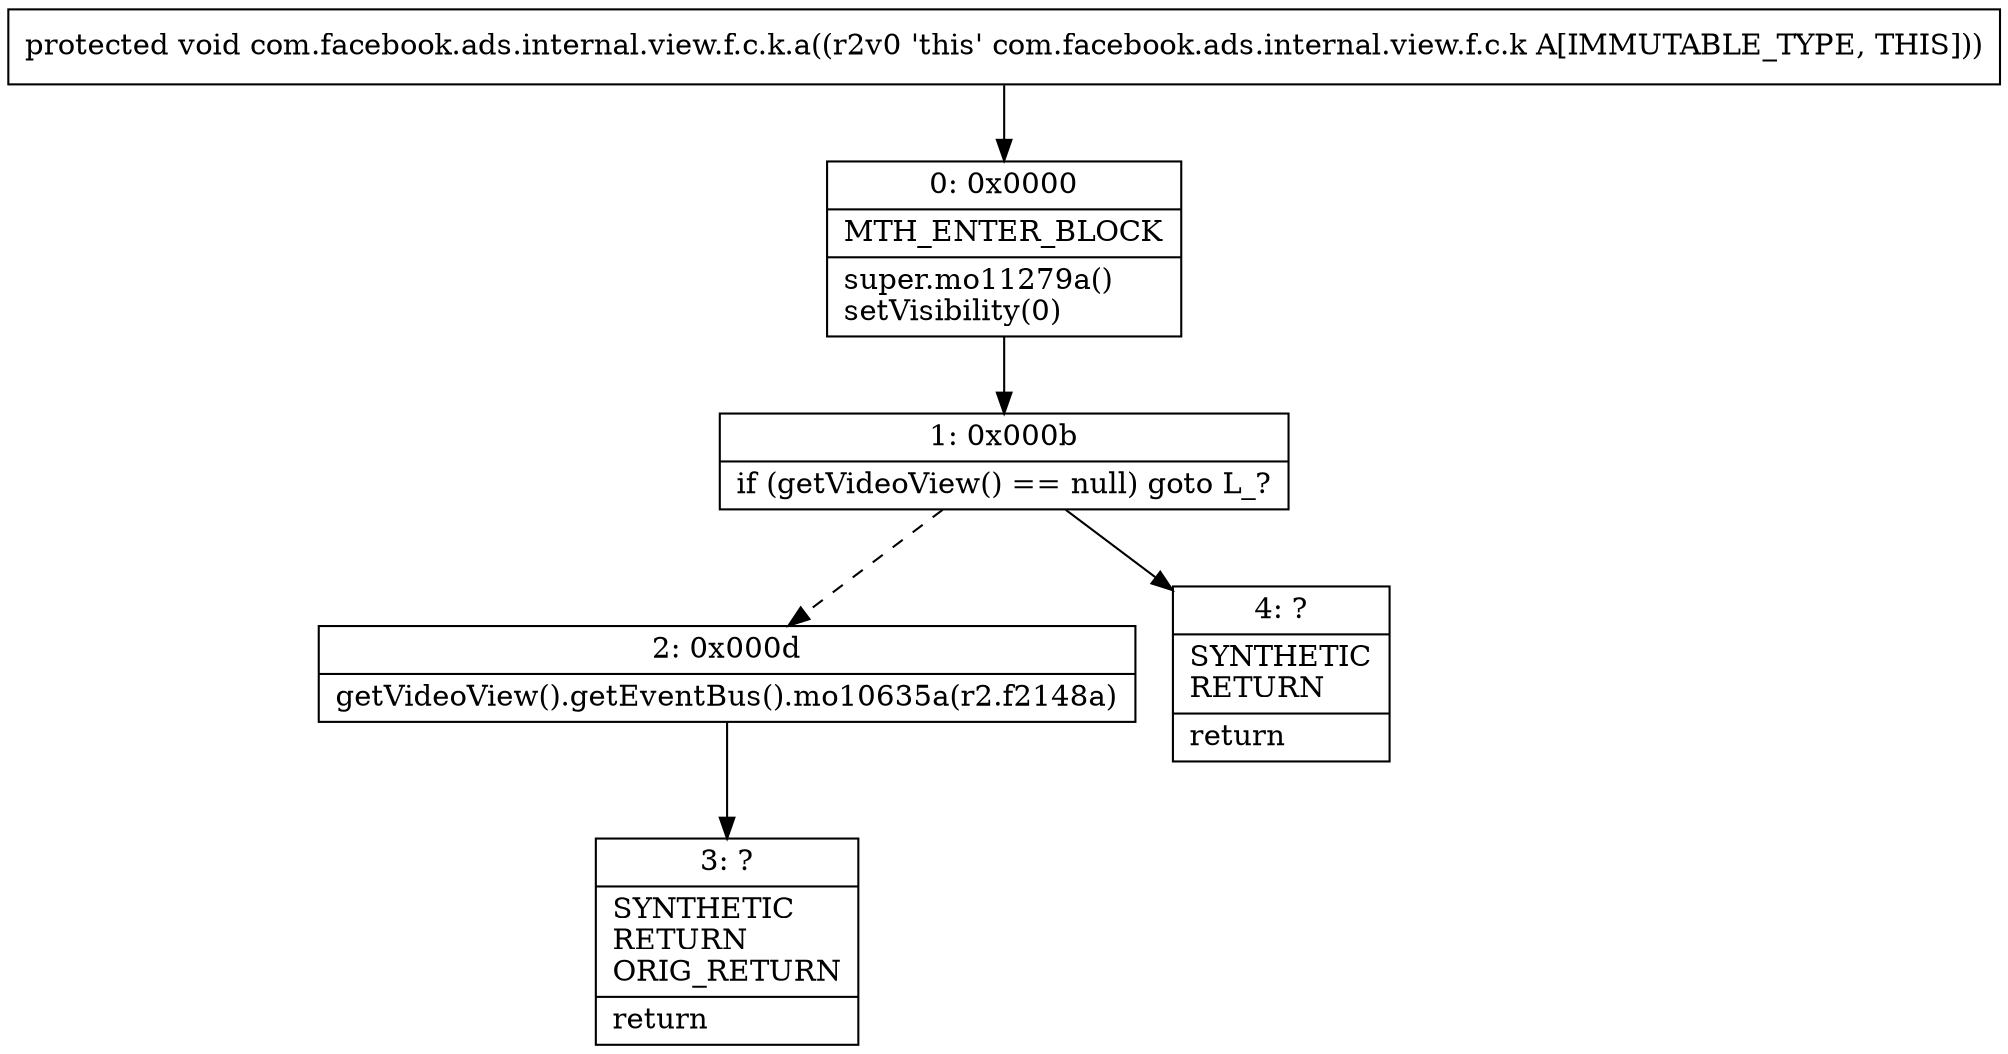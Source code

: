 digraph "CFG forcom.facebook.ads.internal.view.f.c.k.a()V" {
Node_0 [shape=record,label="{0\:\ 0x0000|MTH_ENTER_BLOCK\l|super.mo11279a()\lsetVisibility(0)\l}"];
Node_1 [shape=record,label="{1\:\ 0x000b|if (getVideoView() == null) goto L_?\l}"];
Node_2 [shape=record,label="{2\:\ 0x000d|getVideoView().getEventBus().mo10635a(r2.f2148a)\l}"];
Node_3 [shape=record,label="{3\:\ ?|SYNTHETIC\lRETURN\lORIG_RETURN\l|return\l}"];
Node_4 [shape=record,label="{4\:\ ?|SYNTHETIC\lRETURN\l|return\l}"];
MethodNode[shape=record,label="{protected void com.facebook.ads.internal.view.f.c.k.a((r2v0 'this' com.facebook.ads.internal.view.f.c.k A[IMMUTABLE_TYPE, THIS])) }"];
MethodNode -> Node_0;
Node_0 -> Node_1;
Node_1 -> Node_2[style=dashed];
Node_1 -> Node_4;
Node_2 -> Node_3;
}


